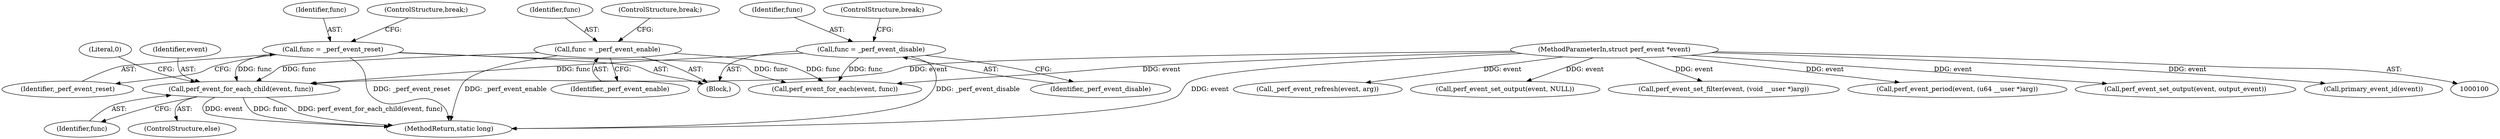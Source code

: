 digraph "0_linux_f63a8daa5812afef4f06c962351687e1ff9ccb2b_9@pointer" {
"1000224" [label="(Call,perf_event_for_each_child(event, func))"];
"1000101" [label="(MethodParameterIn,struct perf_event *event)"];
"1000124" [label="(Call,func = _perf_event_reset)"];
"1000114" [label="(Call,func = _perf_event_enable)"];
"1000119" [label="(Call,func = _perf_event_disable)"];
"1000130" [label="(Call,_perf_event_refresh(event, arg))"];
"1000200" [label="(Call,perf_event_set_output(event, NULL))"];
"1000119" [label="(Call,func = _perf_event_disable)"];
"1000207" [label="(Call,perf_event_set_filter(event, (void __user *)arg))"];
"1000114" [label="(Call,func = _perf_event_enable)"];
"1000120" [label="(Identifier,func)"];
"1000125" [label="(Identifier,func)"];
"1000224" [label="(Call,perf_event_for_each_child(event, func))"];
"1000122" [label="(ControlStructure,break;)"];
"1000115" [label="(Identifier,func)"];
"1000220" [label="(Call,perf_event_for_each(event, func))"];
"1000226" [label="(Identifier,func)"];
"1000126" [label="(Identifier,_perf_event_reset)"];
"1000117" [label="(ControlStructure,break;)"];
"1000135" [label="(Call,perf_event_period(event, (u64 __user *)arg))"];
"1000124" [label="(Call,func = _perf_event_reset)"];
"1000116" [label="(Identifier,_perf_event_enable)"];
"1000228" [label="(Literal,0)"];
"1000191" [label="(Call,perf_event_set_output(event, output_event))"];
"1000223" [label="(ControlStructure,else)"];
"1000225" [label="(Identifier,event)"];
"1000127" [label="(ControlStructure,break;)"];
"1000112" [label="(Block,)"];
"1000121" [label="(Identifier,_perf_event_disable)"];
"1000101" [label="(MethodParameterIn,struct perf_event *event)"];
"1000145" [label="(Call,primary_event_id(event))"];
"1000229" [label="(MethodReturn,static long)"];
"1000224" -> "1000223"  [label="AST: "];
"1000224" -> "1000226"  [label="CFG: "];
"1000225" -> "1000224"  [label="AST: "];
"1000226" -> "1000224"  [label="AST: "];
"1000228" -> "1000224"  [label="CFG: "];
"1000224" -> "1000229"  [label="DDG: event"];
"1000224" -> "1000229"  [label="DDG: func"];
"1000224" -> "1000229"  [label="DDG: perf_event_for_each_child(event, func)"];
"1000101" -> "1000224"  [label="DDG: event"];
"1000124" -> "1000224"  [label="DDG: func"];
"1000114" -> "1000224"  [label="DDG: func"];
"1000119" -> "1000224"  [label="DDG: func"];
"1000101" -> "1000100"  [label="AST: "];
"1000101" -> "1000229"  [label="DDG: event"];
"1000101" -> "1000130"  [label="DDG: event"];
"1000101" -> "1000135"  [label="DDG: event"];
"1000101" -> "1000145"  [label="DDG: event"];
"1000101" -> "1000191"  [label="DDG: event"];
"1000101" -> "1000200"  [label="DDG: event"];
"1000101" -> "1000207"  [label="DDG: event"];
"1000101" -> "1000220"  [label="DDG: event"];
"1000124" -> "1000112"  [label="AST: "];
"1000124" -> "1000126"  [label="CFG: "];
"1000125" -> "1000124"  [label="AST: "];
"1000126" -> "1000124"  [label="AST: "];
"1000127" -> "1000124"  [label="CFG: "];
"1000124" -> "1000229"  [label="DDG: _perf_event_reset"];
"1000124" -> "1000220"  [label="DDG: func"];
"1000114" -> "1000112"  [label="AST: "];
"1000114" -> "1000116"  [label="CFG: "];
"1000115" -> "1000114"  [label="AST: "];
"1000116" -> "1000114"  [label="AST: "];
"1000117" -> "1000114"  [label="CFG: "];
"1000114" -> "1000229"  [label="DDG: _perf_event_enable"];
"1000114" -> "1000220"  [label="DDG: func"];
"1000119" -> "1000112"  [label="AST: "];
"1000119" -> "1000121"  [label="CFG: "];
"1000120" -> "1000119"  [label="AST: "];
"1000121" -> "1000119"  [label="AST: "];
"1000122" -> "1000119"  [label="CFG: "];
"1000119" -> "1000229"  [label="DDG: _perf_event_disable"];
"1000119" -> "1000220"  [label="DDG: func"];
}

